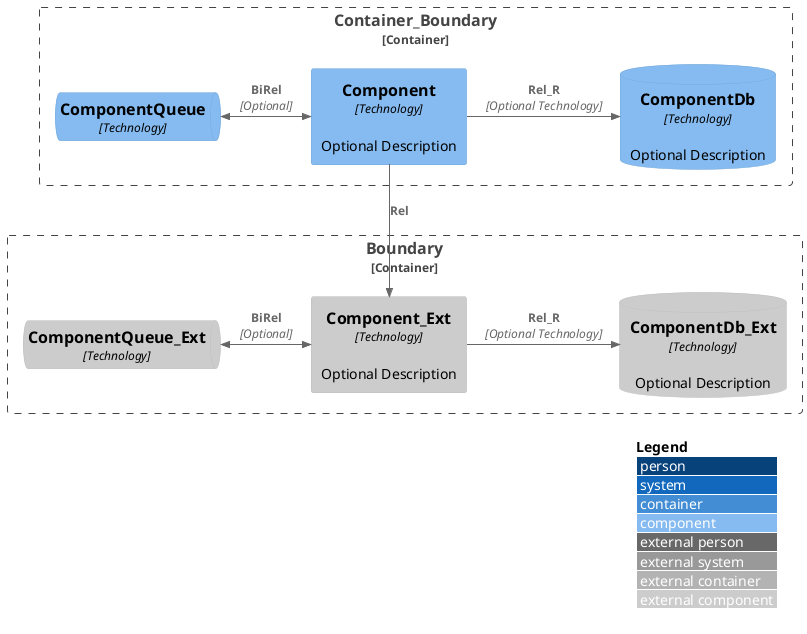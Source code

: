 @startuml
!include <C4/C4_Component>

LAYOUT_WITH_LEGEND()

Container_Boundary(boundary1, "Container_Boundary", "Boundary type") {
  Component(component1, "Component", "Technology", "Optional Description")
  ComponentQueue(cqueue, "ComponentQueue", "Technology")
  ComponentDb(cdb, "ComponentDb", "Technology", "Optional Description")

  Rel_R(component1, cdb, "Rel_R", "Optional Technology")
  BiRel_L(component1, cqueue, "BiRel", "Optional")
}

Container_Boundary(boundary2, "Boundary", "Boundary type") {
  Component_Ext(component2, "Component_Ext", "Technology", "Optional Description")
  ComponentQueue_Ext(cqueue2, "ComponentQueue_Ext", "Technology")
  ComponentDb_Ext(cdb2, "ComponentDb_Ext", "Technology", "Optional Description")

  Rel_R(component2, cdb2, "Rel_R", "Optional Technology")
  BiRel_L(component2, cqueue2, "BiRel", "Optional")
}

Rel(component1, component2, "Rel")
@enduml
